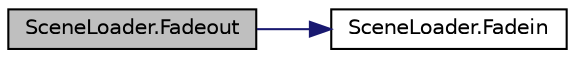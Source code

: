 digraph "SceneLoader.Fadeout"
{
 // LATEX_PDF_SIZE
  edge [fontname="Helvetica",fontsize="10",labelfontname="Helvetica",labelfontsize="10"];
  node [fontname="Helvetica",fontsize="10",shape=record];
  rankdir="LR";
  Node1 [label="SceneLoader.Fadeout",height=0.2,width=0.4,color="black", fillcolor="grey75", style="filled", fontcolor="black",tooltip=" "];
  Node1 -> Node2 [color="midnightblue",fontsize="10",style="solid",fontname="Helvetica"];
  Node2 [label="SceneLoader.Fadein",height=0.2,width=0.4,color="black", fillcolor="white", style="filled",URL="$class_scene_loader.html#a4f459df97b0d7365d9e2646dd442ccfb",tooltip=" "];
}
